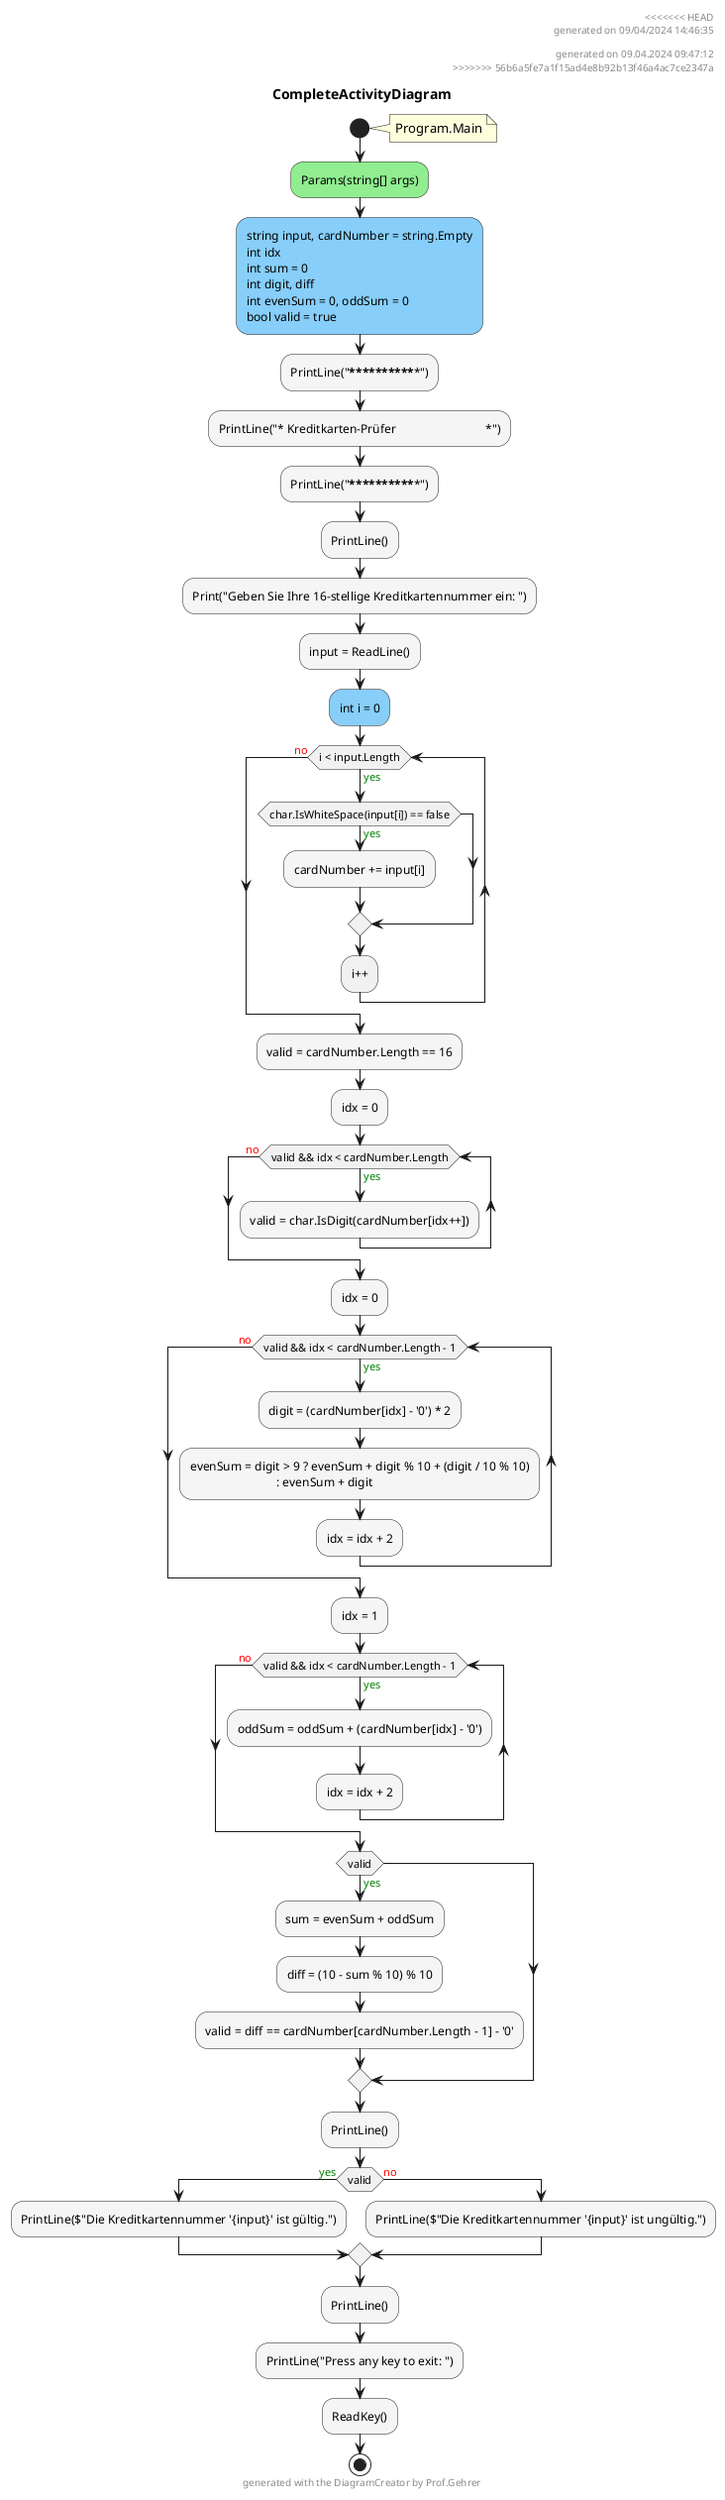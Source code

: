 @startuml CompleteActivityDiagram
header
<<<<<<< HEAD
generated on 09/04/2024 14:46:35
=======
generated on 09.04.2024 09:47:12
>>>>>>> 56b6a5fe7a1f15ad4e8b92b13f46a4ac7ce2347a
end header
title CompleteActivityDiagram
start
note right:  Program.Main
#LightGreen:Params(string[] args);
#LightSkyBlue:string input, cardNumber = string.Empty\nint idx\nint sum = 0\nint digit, diff\nint evenSum = 0, oddSum = 0\nbool valid = true;
#WhiteSmoke:PrintLine("***************************************************");
#WhiteSmoke:PrintLine("* Kreditkarten-Prüfer                             *");
#WhiteSmoke:PrintLine("***************************************************");
#WhiteSmoke:PrintLine();
#WhiteSmoke:Print("Geben Sie Ihre 16-stellige Kreditkartennummer ein: ");
#WhiteSmoke:input = ReadLine();
#LightSkyBlue:int i = 0;
while (i < input.Length) is (<color:green>yes)
        if (char.IsWhiteSpace(input[i]) == false) then (<color:green>yes)
                #WhiteSmoke:cardNumber += input[i];
        endif
:i++;
endwhile (<color:red>no)
#WhiteSmoke:valid = cardNumber.Length == 16;
#WhiteSmoke:idx = 0;
while (valid && idx < cardNumber.Length) is (<color:green>yes)
        #WhiteSmoke:valid = char.IsDigit(cardNumber[idx++]);
endwhile (<color:red>no)
#WhiteSmoke:idx = 0;
while (valid && idx < cardNumber.Length - 1) is (<color:green>yes)
        #WhiteSmoke:digit = (cardNumber[idx] - '0') * 2;
        #WhiteSmoke:evenSum = digit > 9 ? evenSum + digit % 10 + (digit / 10 % 10)
                                    : evenSum + digit;
        #WhiteSmoke:idx = idx + 2;
endwhile (<color:red>no)
#WhiteSmoke:idx = 1;
while (valid && idx < cardNumber.Length - 1) is (<color:green>yes)
        #WhiteSmoke:oddSum = oddSum + (cardNumber[idx] - '0');
        #WhiteSmoke:idx = idx + 2;
endwhile (<color:red>no)
if (valid) then (<color:green>yes)
        #WhiteSmoke:sum = evenSum + oddSum;
        #WhiteSmoke:diff = (10 - sum % 10) % 10;
        #WhiteSmoke:valid = diff == cardNumber[cardNumber.Length - 1] - '0';
endif
#WhiteSmoke:PrintLine();
if (valid) then (<color:green>yes)
        #WhiteSmoke:PrintLine($"Die Kreditkartennummer '{input}' ist gültig.");
    else (<color:red>no)
            #WhiteSmoke:PrintLine($"Die Kreditkartennummer '{input}' ist ungültig.");
endif
#WhiteSmoke:PrintLine();
#WhiteSmoke:PrintLine("Press any key to exit: ");
#WhiteSmoke:ReadKey();
stop
footer
generated with the DiagramCreator by Prof.Gehrer
end footer
@enduml
